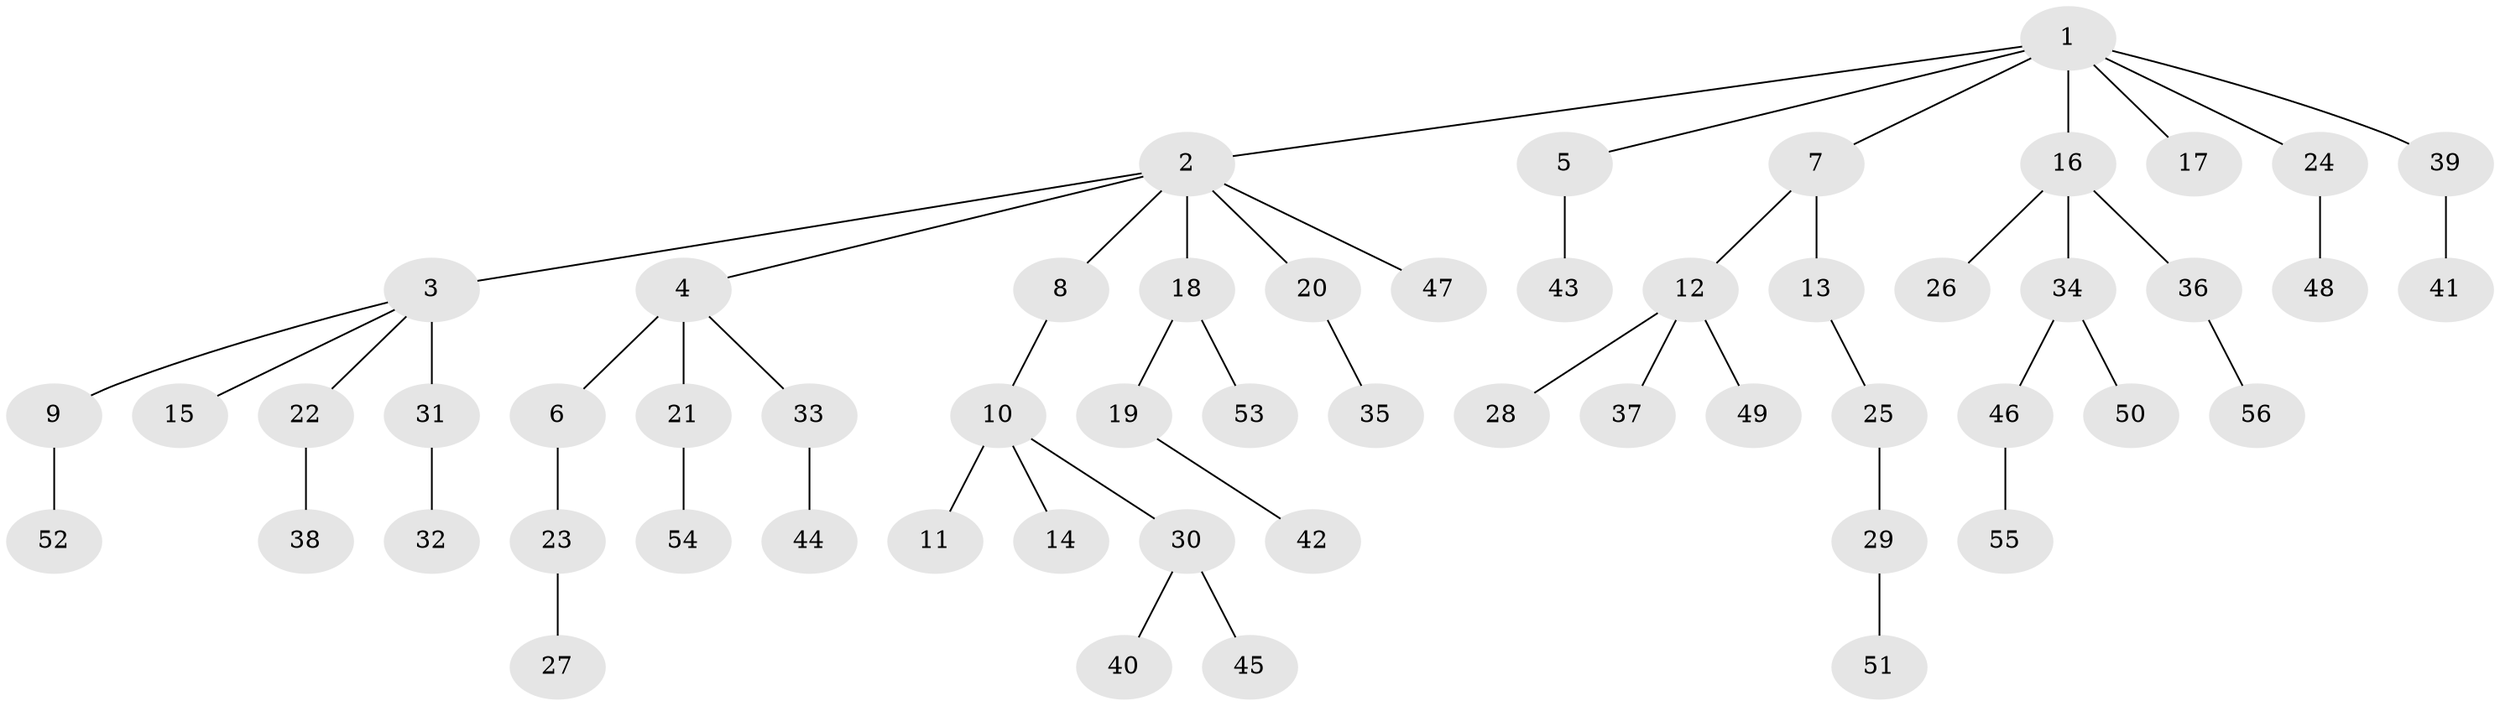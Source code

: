 // original degree distribution, {8: 0.027522935779816515, 6: 0.009174311926605505, 4: 0.045871559633027525, 3: 0.09174311926605505, 5: 0.03669724770642202, 2: 0.27522935779816515, 1: 0.5137614678899083}
// Generated by graph-tools (version 1.1) at 2025/36/03/09/25 02:36:54]
// undirected, 56 vertices, 55 edges
graph export_dot {
graph [start="1"]
  node [color=gray90,style=filled];
  1;
  2;
  3;
  4;
  5;
  6;
  7;
  8;
  9;
  10;
  11;
  12;
  13;
  14;
  15;
  16;
  17;
  18;
  19;
  20;
  21;
  22;
  23;
  24;
  25;
  26;
  27;
  28;
  29;
  30;
  31;
  32;
  33;
  34;
  35;
  36;
  37;
  38;
  39;
  40;
  41;
  42;
  43;
  44;
  45;
  46;
  47;
  48;
  49;
  50;
  51;
  52;
  53;
  54;
  55;
  56;
  1 -- 2 [weight=1.0];
  1 -- 5 [weight=1.0];
  1 -- 7 [weight=1.0];
  1 -- 16 [weight=1.0];
  1 -- 17 [weight=1.0];
  1 -- 24 [weight=1.0];
  1 -- 39 [weight=1.0];
  2 -- 3 [weight=1.0];
  2 -- 4 [weight=1.0];
  2 -- 8 [weight=1.0];
  2 -- 18 [weight=1.0];
  2 -- 20 [weight=1.0];
  2 -- 47 [weight=1.0];
  3 -- 9 [weight=1.0];
  3 -- 15 [weight=1.0];
  3 -- 22 [weight=1.0];
  3 -- 31 [weight=3.0];
  4 -- 6 [weight=1.0];
  4 -- 21 [weight=2.0];
  4 -- 33 [weight=1.0];
  5 -- 43 [weight=2.0];
  6 -- 23 [weight=1.0];
  7 -- 12 [weight=1.0];
  7 -- 13 [weight=2.0];
  8 -- 10 [weight=1.0];
  9 -- 52 [weight=1.0];
  10 -- 11 [weight=1.0];
  10 -- 14 [weight=1.0];
  10 -- 30 [weight=1.0];
  12 -- 28 [weight=1.0];
  12 -- 37 [weight=1.0];
  12 -- 49 [weight=1.0];
  13 -- 25 [weight=1.0];
  16 -- 26 [weight=1.0];
  16 -- 34 [weight=2.0];
  16 -- 36 [weight=1.0];
  18 -- 19 [weight=1.0];
  18 -- 53 [weight=1.0];
  19 -- 42 [weight=1.0];
  20 -- 35 [weight=2.0];
  21 -- 54 [weight=1.0];
  22 -- 38 [weight=3.0];
  23 -- 27 [weight=1.0];
  24 -- 48 [weight=2.0];
  25 -- 29 [weight=1.0];
  29 -- 51 [weight=1.0];
  30 -- 40 [weight=1.0];
  30 -- 45 [weight=1.0];
  31 -- 32 [weight=1.0];
  33 -- 44 [weight=2.0];
  34 -- 46 [weight=1.0];
  34 -- 50 [weight=1.0];
  36 -- 56 [weight=1.0];
  39 -- 41 [weight=1.0];
  46 -- 55 [weight=1.0];
}
